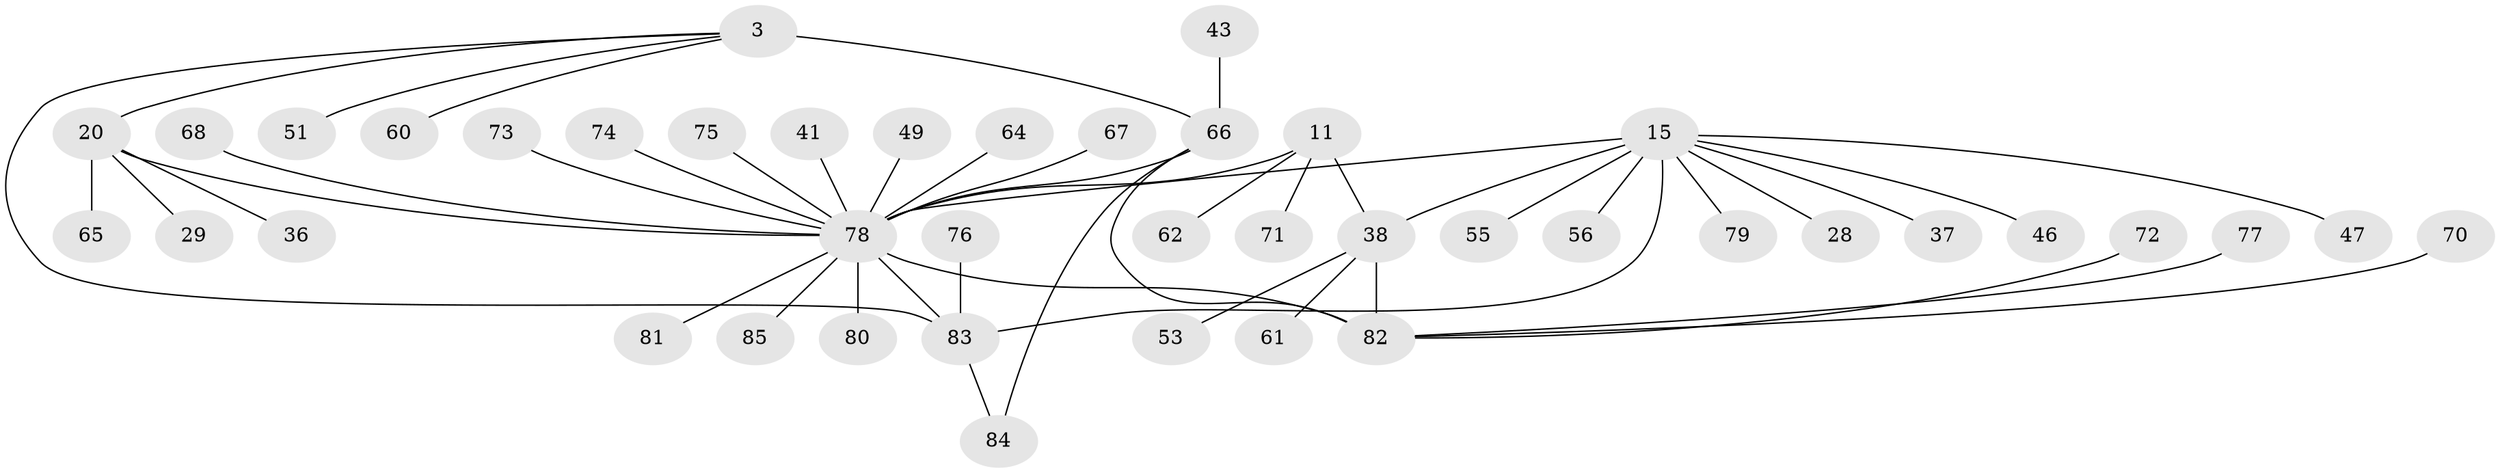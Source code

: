 // original degree distribution, {7: 0.047058823529411764, 5: 0.07058823529411765, 6: 0.047058823529411764, 9: 0.03529411764705882, 8: 0.011764705882352941, 4: 0.023529411764705882, 13: 0.011764705882352941, 1: 0.5882352941176471, 2: 0.09411764705882353, 3: 0.07058823529411765}
// Generated by graph-tools (version 1.1) at 2025/55/03/09/25 04:55:31]
// undirected, 42 vertices, 48 edges
graph export_dot {
graph [start="1"]
  node [color=gray90,style=filled];
  3 [super="+2"];
  11 [super="+10"];
  15 [super="+13"];
  20 [super="+18"];
  28;
  29;
  36;
  37;
  38 [super="+33+8"];
  41;
  43;
  46;
  47;
  49;
  51;
  53 [super="+52"];
  55;
  56;
  60 [super="+59"];
  61;
  62 [super="+32"];
  64;
  65;
  66 [super="+42+50+4+24+35"];
  67;
  68;
  70;
  71;
  72;
  73 [super="+44+57"];
  74;
  75;
  76;
  77 [super="+69"];
  78 [super="+40+34+12+19+25+30"];
  79;
  80;
  81;
  82 [super="+48+7+21+26+54+58"];
  83 [super="+16+27+45"];
  84 [super="+63"];
  85;
  3 -- 51;
  3 -- 20;
  3 -- 60;
  3 -- 66 [weight=4];
  3 -- 83;
  11 -- 71;
  11 -- 62;
  11 -- 78 [weight=4];
  11 -- 38;
  15 -- 28;
  15 -- 55;
  15 -- 37;
  15 -- 46;
  15 -- 47;
  15 -- 79;
  15 -- 56;
  15 -- 38 [weight=2];
  15 -- 78 [weight=3];
  15 -- 83 [weight=4];
  20 -- 36;
  20 -- 65;
  20 -- 29;
  20 -- 78 [weight=5];
  38 -- 53;
  38 -- 61;
  38 -- 82 [weight=4];
  41 -- 78;
  43 -- 66;
  49 -- 78;
  64 -- 78;
  66 -- 78;
  66 -- 82;
  66 -- 84;
  67 -- 78;
  68 -- 78;
  70 -- 82;
  72 -- 82;
  73 -- 78;
  74 -- 78;
  75 -- 78;
  76 -- 83;
  77 -- 82;
  78 -- 81;
  78 -- 82 [weight=2];
  78 -- 85;
  78 -- 80;
  78 -- 83;
  83 -- 84;
}
